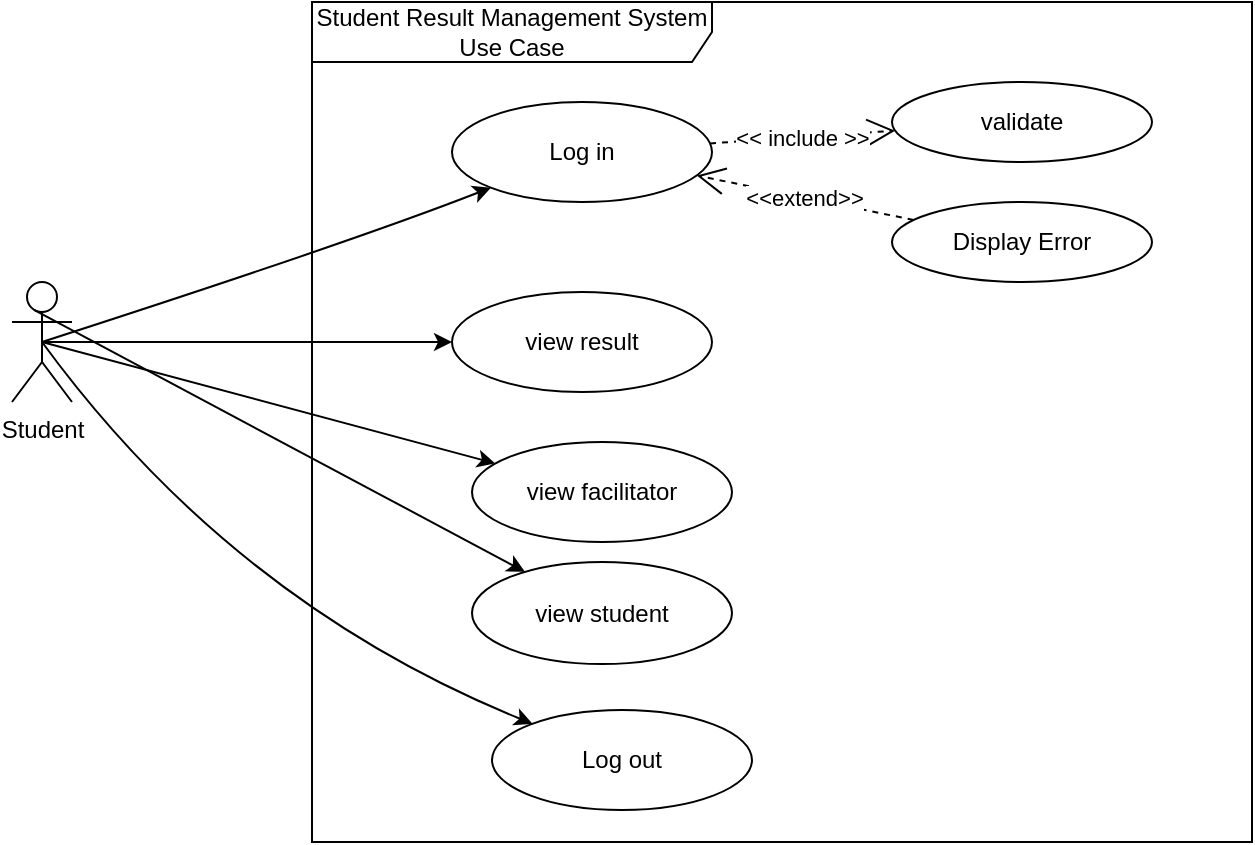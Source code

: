 <mxfile version="20.7.4" type="device"><diagram id="Scc8iLnljf960x_2s65F" name="Page-1"><mxGraphModel dx="880" dy="484" grid="1" gridSize="10" guides="1" tooltips="1" connect="1" arrows="1" fold="1" page="1" pageScale="1" pageWidth="1169" pageHeight="827" math="0" shadow="0"><root><mxCell id="0"/><mxCell id="1" parent="0"/><mxCell id="9rnsO95ieuUXOSnN_7F--1" value="Student" style="shape=umlActor;verticalLabelPosition=bottom;verticalAlign=top;html=1;" parent="1" vertex="1"><mxGeometry x="130" y="200" width="30" height="60" as="geometry"/></mxCell><mxCell id="9rnsO95ieuUXOSnN_7F--2" value="Log in" style="ellipse;whiteSpace=wrap;html=1;" parent="1" vertex="1"><mxGeometry x="350" y="110" width="130" height="50" as="geometry"/></mxCell><mxCell id="9rnsO95ieuUXOSnN_7F--4" value="view result" style="ellipse;whiteSpace=wrap;html=1;" parent="1" vertex="1"><mxGeometry x="350" y="205" width="130" height="50" as="geometry"/></mxCell><mxCell id="9rnsO95ieuUXOSnN_7F--5" value="view facilitator" style="ellipse;whiteSpace=wrap;html=1;" parent="1" vertex="1"><mxGeometry x="360" y="280" width="130" height="50" as="geometry"/></mxCell><mxCell id="9rnsO95ieuUXOSnN_7F--6" value="Log out" style="ellipse;whiteSpace=wrap;html=1;" parent="1" vertex="1"><mxGeometry x="370" y="414" width="130" height="50" as="geometry"/></mxCell><mxCell id="9rnsO95ieuUXOSnN_7F--7" value="validate" style="ellipse;whiteSpace=wrap;html=1;" parent="1" vertex="1"><mxGeometry x="570" y="100" width="130" height="40" as="geometry"/></mxCell><mxCell id="9rnsO95ieuUXOSnN_7F--8" style="html=1;exitX=0.5;exitY=0.5;exitPerimeter=0;jettySize=auto;orthogonalLoop=1;curved=1;fontColor=#000000;exitDx=0;exitDy=0;strokeColor=#000000;" parent="1" source="9rnsO95ieuUXOSnN_7F--1" target="9rnsO95ieuUXOSnN_7F--2" edge="1"><mxGeometry relative="1" as="geometry"><mxPoint x="160" y="215" as="sourcePoint"/><mxPoint x="245" y="205" as="targetPoint"/><Array as="points"><mxPoint x="300" y="180"/></Array></mxGeometry></mxCell><mxCell id="9rnsO95ieuUXOSnN_7F--10" style="html=1;exitX=0.5;exitY=0.5;exitPerimeter=0;jettySize=auto;orthogonalLoop=1;curved=1;fontColor=#000000;exitDx=0;exitDy=0;strokeColor=#000000;" parent="1" source="9rnsO95ieuUXOSnN_7F--1" target="9rnsO95ieuUXOSnN_7F--4" edge="1"><mxGeometry relative="1" as="geometry"><mxPoint x="215" y="260" as="sourcePoint"/><mxPoint x="374.936" y="234.556" as="targetPoint"/></mxGeometry></mxCell><mxCell id="9rnsO95ieuUXOSnN_7F--11" style="html=1;exitX=0.5;exitY=0.5;exitPerimeter=0;jettySize=auto;orthogonalLoop=1;curved=1;fontColor=#000000;exitDx=0;exitDy=0;strokeColor=#000000;" parent="1" source="9rnsO95ieuUXOSnN_7F--1" target="9rnsO95ieuUXOSnN_7F--5" edge="1"><mxGeometry relative="1" as="geometry"><mxPoint x="225" y="270" as="sourcePoint"/><mxPoint x="384.936" y="244.556" as="targetPoint"/></mxGeometry></mxCell><mxCell id="9rnsO95ieuUXOSnN_7F--12" style="html=1;exitX=0.5;exitY=0.5;exitPerimeter=0;jettySize=auto;orthogonalLoop=1;curved=1;fontColor=#000000;exitDx=0;exitDy=0;strokeColor=#000000;" parent="1" source="9rnsO95ieuUXOSnN_7F--1" target="9rnsO95ieuUXOSnN_7F--6" edge="1"><mxGeometry relative="1" as="geometry"><mxPoint x="255" y="300" as="sourcePoint"/><mxPoint x="414.936" y="274.556" as="targetPoint"/><Array as="points"><mxPoint x="240" y="360"/></Array></mxGeometry></mxCell><mxCell id="9rnsO95ieuUXOSnN_7F--13" value="&amp;lt;&amp;lt; include &amp;gt;&amp;gt;" style="endArrow=open;endSize=12;dashed=1;html=1;fontColor=#000000;strokeColor=#000000;" parent="1" source="9rnsO95ieuUXOSnN_7F--2" target="9rnsO95ieuUXOSnN_7F--7" edge="1"><mxGeometry width="160" relative="1" as="geometry"><mxPoint x="365" y="115" as="sourcePoint"/><mxPoint x="492.574" y="96.716" as="targetPoint"/></mxGeometry></mxCell><mxCell id="9rnsO95ieuUXOSnN_7F--14" value="Student Result Management System Use Case" style="shape=umlFrame;whiteSpace=wrap;html=1;strokeWidth=1;fillColor=none;width=200;height=30;fontColor=#000000;strokeColor=#000000;" parent="1" vertex="1"><mxGeometry x="280" y="60" width="470" height="420" as="geometry"/></mxCell><mxCell id="9rnsO95ieuUXOSnN_7F--15" value="&amp;lt;&amp;lt;extend&amp;gt;&amp;gt;" style="endArrow=open;endSize=12;dashed=1;html=1;fontColor=#000000;strokeColor=#000000;" parent="1" source="9rnsO95ieuUXOSnN_7F--16" target="9rnsO95ieuUXOSnN_7F--2" edge="1"><mxGeometry width="160" relative="1" as="geometry"><mxPoint x="580" y="180" as="sourcePoint"/><mxPoint x="581.539" y="134.327" as="targetPoint"/></mxGeometry></mxCell><mxCell id="9rnsO95ieuUXOSnN_7F--16" value="Display Error" style="ellipse;whiteSpace=wrap;html=1;" parent="1" vertex="1"><mxGeometry x="570" y="160" width="130" height="40" as="geometry"/></mxCell><mxCell id="if7iPws8NHTMXkyFagaU-1" value="view student" style="ellipse;whiteSpace=wrap;html=1;" vertex="1" parent="1"><mxGeometry x="360" y="340" width="130" height="51" as="geometry"/></mxCell><mxCell id="if7iPws8NHTMXkyFagaU-2" style="html=1;exitX=0.367;exitY=0.233;exitPerimeter=0;jettySize=auto;orthogonalLoop=1;curved=1;fontColor=#000000;exitDx=0;exitDy=0;strokeColor=#000000;" edge="1" parent="1" source="9rnsO95ieuUXOSnN_7F--1" target="if7iPws8NHTMXkyFagaU-1"><mxGeometry relative="1" as="geometry"><mxPoint x="155" y="240" as="sourcePoint"/><mxPoint x="381.661" y="300.713" as="targetPoint"/></mxGeometry></mxCell></root></mxGraphModel></diagram></mxfile>